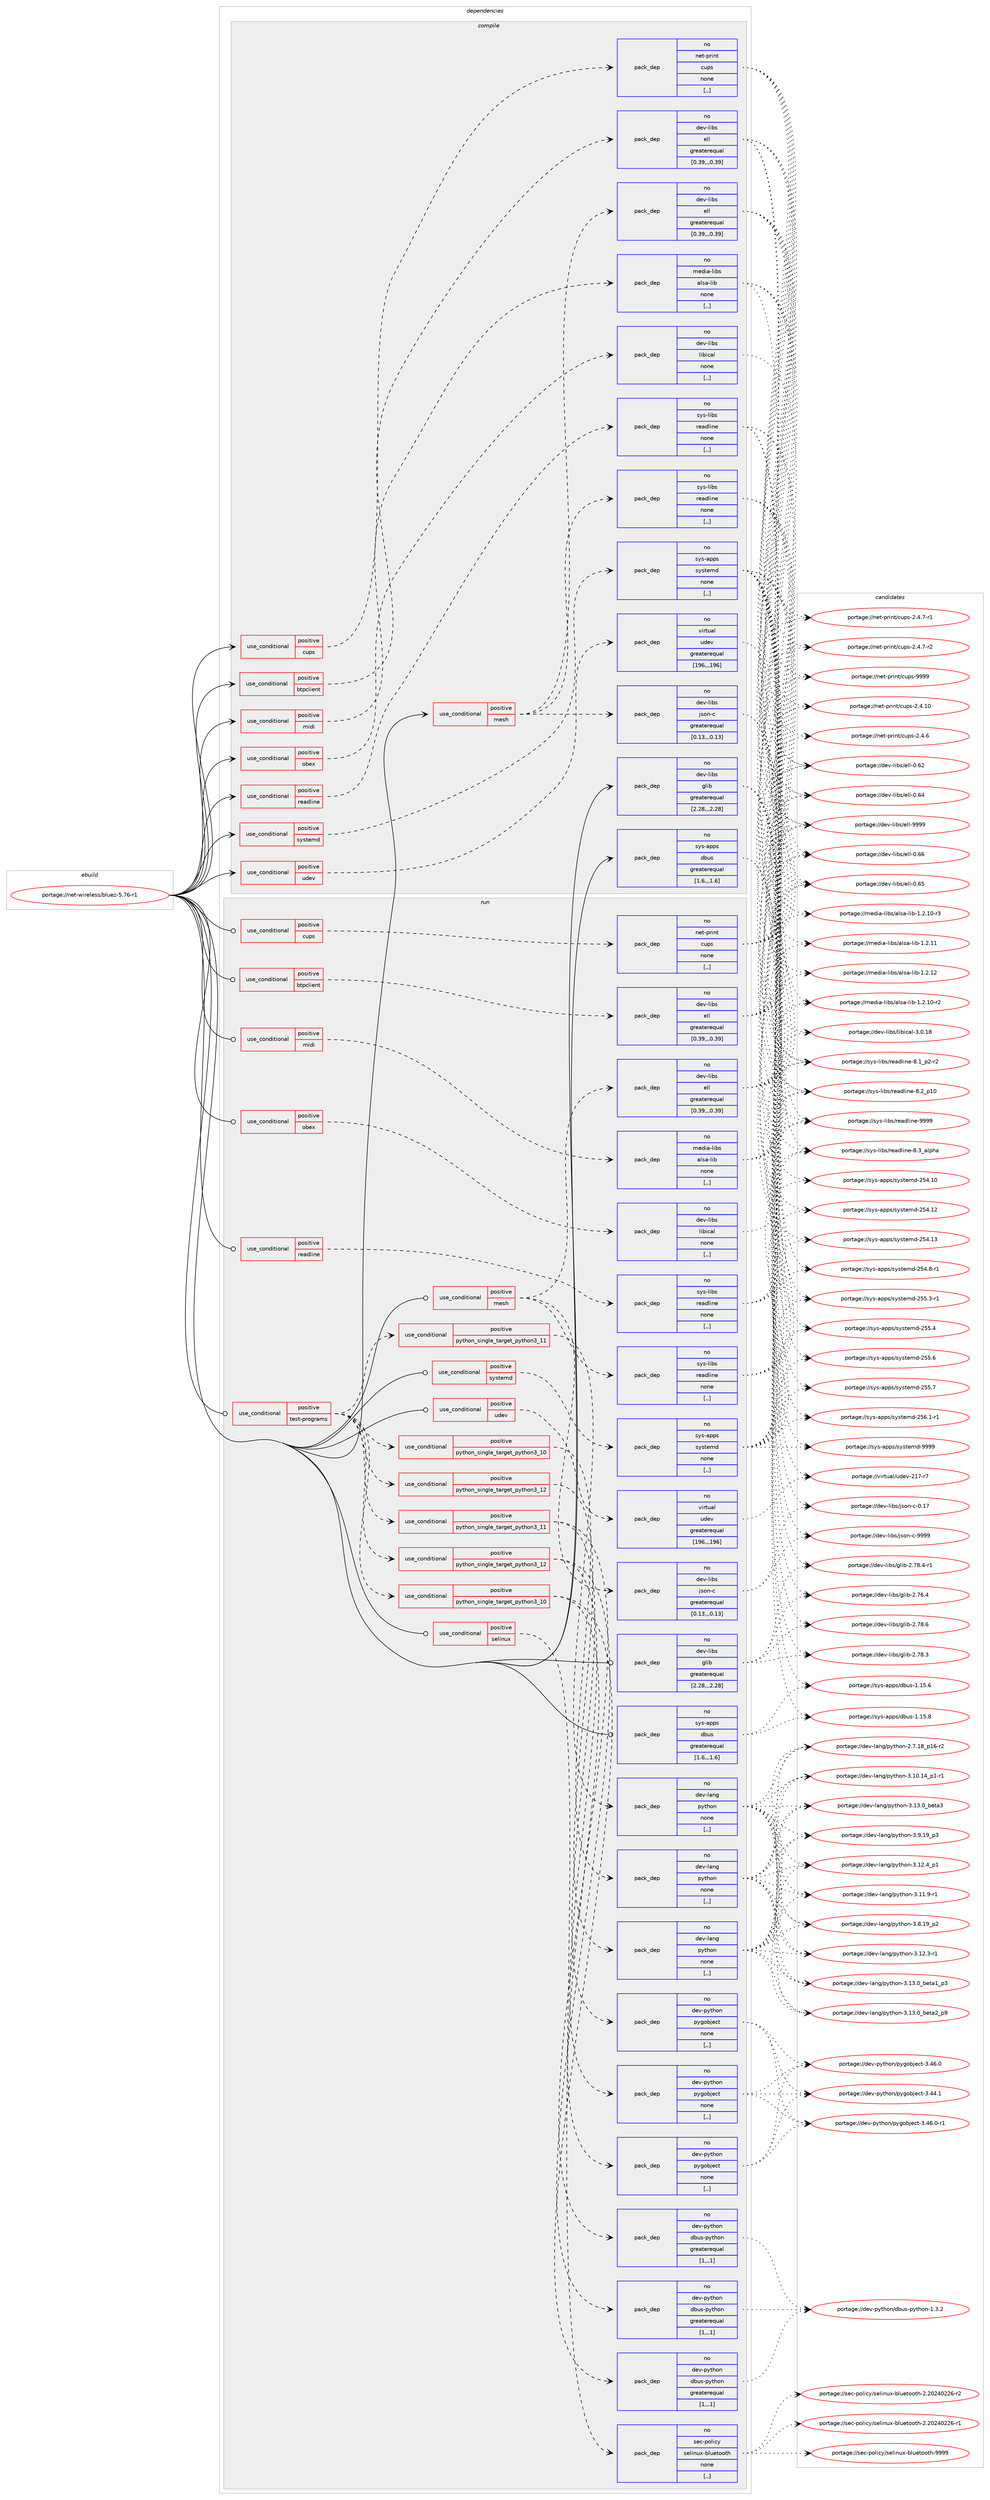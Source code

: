 digraph prolog {

# *************
# Graph options
# *************

newrank=true;
concentrate=true;
compound=true;
graph [rankdir=LR,fontname=Helvetica,fontsize=10,ranksep=1.5];#, ranksep=2.5, nodesep=0.2];
edge  [arrowhead=vee];
node  [fontname=Helvetica,fontsize=10];

# **********
# The ebuild
# **********

subgraph cluster_leftcol {
color=gray;
rank=same;
label=<<i>ebuild</i>>;
id [label="portage://net-wireless/bluez-5.76-r1", color=red, width=4, href="../net-wireless/bluez-5.76-r1.svg"];
}

# ****************
# The dependencies
# ****************

subgraph cluster_midcol {
color=gray;
label=<<i>dependencies</i>>;
subgraph cluster_compile {
fillcolor="#eeeeee";
style=filled;
label=<<i>compile</i>>;
subgraph cond100240 {
dependency379053 [label=<<TABLE BORDER="0" CELLBORDER="1" CELLSPACING="0" CELLPADDING="4"><TR><TD ROWSPAN="3" CELLPADDING="10">use_conditional</TD></TR><TR><TD>positive</TD></TR><TR><TD>btpclient</TD></TR></TABLE>>, shape=none, color=red];
subgraph pack276071 {
dependency379054 [label=<<TABLE BORDER="0" CELLBORDER="1" CELLSPACING="0" CELLPADDING="4" WIDTH="220"><TR><TD ROWSPAN="6" CELLPADDING="30">pack_dep</TD></TR><TR><TD WIDTH="110">no</TD></TR><TR><TD>dev-libs</TD></TR><TR><TD>ell</TD></TR><TR><TD>greaterequal</TD></TR><TR><TD>[0.39,,,0.39]</TD></TR></TABLE>>, shape=none, color=blue];
}
dependency379053:e -> dependency379054:w [weight=20,style="dashed",arrowhead="vee"];
}
id:e -> dependency379053:w [weight=20,style="solid",arrowhead="vee"];
subgraph cond100241 {
dependency379055 [label=<<TABLE BORDER="0" CELLBORDER="1" CELLSPACING="0" CELLPADDING="4"><TR><TD ROWSPAN="3" CELLPADDING="10">use_conditional</TD></TR><TR><TD>positive</TD></TR><TR><TD>cups</TD></TR></TABLE>>, shape=none, color=red];
subgraph pack276072 {
dependency379056 [label=<<TABLE BORDER="0" CELLBORDER="1" CELLSPACING="0" CELLPADDING="4" WIDTH="220"><TR><TD ROWSPAN="6" CELLPADDING="30">pack_dep</TD></TR><TR><TD WIDTH="110">no</TD></TR><TR><TD>net-print</TD></TR><TR><TD>cups</TD></TR><TR><TD>none</TD></TR><TR><TD>[,,]</TD></TR></TABLE>>, shape=none, color=blue];
}
dependency379055:e -> dependency379056:w [weight=20,style="dashed",arrowhead="vee"];
}
id:e -> dependency379055:w [weight=20,style="solid",arrowhead="vee"];
subgraph cond100242 {
dependency379057 [label=<<TABLE BORDER="0" CELLBORDER="1" CELLSPACING="0" CELLPADDING="4"><TR><TD ROWSPAN="3" CELLPADDING="10">use_conditional</TD></TR><TR><TD>positive</TD></TR><TR><TD>mesh</TD></TR></TABLE>>, shape=none, color=red];
subgraph pack276073 {
dependency379058 [label=<<TABLE BORDER="0" CELLBORDER="1" CELLSPACING="0" CELLPADDING="4" WIDTH="220"><TR><TD ROWSPAN="6" CELLPADDING="30">pack_dep</TD></TR><TR><TD WIDTH="110">no</TD></TR><TR><TD>dev-libs</TD></TR><TR><TD>ell</TD></TR><TR><TD>greaterequal</TD></TR><TR><TD>[0.39,,,0.39]</TD></TR></TABLE>>, shape=none, color=blue];
}
dependency379057:e -> dependency379058:w [weight=20,style="dashed",arrowhead="vee"];
subgraph pack276074 {
dependency379059 [label=<<TABLE BORDER="0" CELLBORDER="1" CELLSPACING="0" CELLPADDING="4" WIDTH="220"><TR><TD ROWSPAN="6" CELLPADDING="30">pack_dep</TD></TR><TR><TD WIDTH="110">no</TD></TR><TR><TD>dev-libs</TD></TR><TR><TD>json-c</TD></TR><TR><TD>greaterequal</TD></TR><TR><TD>[0.13,,,0.13]</TD></TR></TABLE>>, shape=none, color=blue];
}
dependency379057:e -> dependency379059:w [weight=20,style="dashed",arrowhead="vee"];
subgraph pack276075 {
dependency379060 [label=<<TABLE BORDER="0" CELLBORDER="1" CELLSPACING="0" CELLPADDING="4" WIDTH="220"><TR><TD ROWSPAN="6" CELLPADDING="30">pack_dep</TD></TR><TR><TD WIDTH="110">no</TD></TR><TR><TD>sys-libs</TD></TR><TR><TD>readline</TD></TR><TR><TD>none</TD></TR><TR><TD>[,,]</TD></TR></TABLE>>, shape=none, color=blue];
}
dependency379057:e -> dependency379060:w [weight=20,style="dashed",arrowhead="vee"];
}
id:e -> dependency379057:w [weight=20,style="solid",arrowhead="vee"];
subgraph cond100243 {
dependency379061 [label=<<TABLE BORDER="0" CELLBORDER="1" CELLSPACING="0" CELLPADDING="4"><TR><TD ROWSPAN="3" CELLPADDING="10">use_conditional</TD></TR><TR><TD>positive</TD></TR><TR><TD>midi</TD></TR></TABLE>>, shape=none, color=red];
subgraph pack276076 {
dependency379062 [label=<<TABLE BORDER="0" CELLBORDER="1" CELLSPACING="0" CELLPADDING="4" WIDTH="220"><TR><TD ROWSPAN="6" CELLPADDING="30">pack_dep</TD></TR><TR><TD WIDTH="110">no</TD></TR><TR><TD>media-libs</TD></TR><TR><TD>alsa-lib</TD></TR><TR><TD>none</TD></TR><TR><TD>[,,]</TD></TR></TABLE>>, shape=none, color=blue];
}
dependency379061:e -> dependency379062:w [weight=20,style="dashed",arrowhead="vee"];
}
id:e -> dependency379061:w [weight=20,style="solid",arrowhead="vee"];
subgraph cond100244 {
dependency379063 [label=<<TABLE BORDER="0" CELLBORDER="1" CELLSPACING="0" CELLPADDING="4"><TR><TD ROWSPAN="3" CELLPADDING="10">use_conditional</TD></TR><TR><TD>positive</TD></TR><TR><TD>obex</TD></TR></TABLE>>, shape=none, color=red];
subgraph pack276077 {
dependency379064 [label=<<TABLE BORDER="0" CELLBORDER="1" CELLSPACING="0" CELLPADDING="4" WIDTH="220"><TR><TD ROWSPAN="6" CELLPADDING="30">pack_dep</TD></TR><TR><TD WIDTH="110">no</TD></TR><TR><TD>dev-libs</TD></TR><TR><TD>libical</TD></TR><TR><TD>none</TD></TR><TR><TD>[,,]</TD></TR></TABLE>>, shape=none, color=blue];
}
dependency379063:e -> dependency379064:w [weight=20,style="dashed",arrowhead="vee"];
}
id:e -> dependency379063:w [weight=20,style="solid",arrowhead="vee"];
subgraph cond100245 {
dependency379065 [label=<<TABLE BORDER="0" CELLBORDER="1" CELLSPACING="0" CELLPADDING="4"><TR><TD ROWSPAN="3" CELLPADDING="10">use_conditional</TD></TR><TR><TD>positive</TD></TR><TR><TD>readline</TD></TR></TABLE>>, shape=none, color=red];
subgraph pack276078 {
dependency379066 [label=<<TABLE BORDER="0" CELLBORDER="1" CELLSPACING="0" CELLPADDING="4" WIDTH="220"><TR><TD ROWSPAN="6" CELLPADDING="30">pack_dep</TD></TR><TR><TD WIDTH="110">no</TD></TR><TR><TD>sys-libs</TD></TR><TR><TD>readline</TD></TR><TR><TD>none</TD></TR><TR><TD>[,,]</TD></TR></TABLE>>, shape=none, color=blue];
}
dependency379065:e -> dependency379066:w [weight=20,style="dashed",arrowhead="vee"];
}
id:e -> dependency379065:w [weight=20,style="solid",arrowhead="vee"];
subgraph cond100246 {
dependency379067 [label=<<TABLE BORDER="0" CELLBORDER="1" CELLSPACING="0" CELLPADDING="4"><TR><TD ROWSPAN="3" CELLPADDING="10">use_conditional</TD></TR><TR><TD>positive</TD></TR><TR><TD>systemd</TD></TR></TABLE>>, shape=none, color=red];
subgraph pack276079 {
dependency379068 [label=<<TABLE BORDER="0" CELLBORDER="1" CELLSPACING="0" CELLPADDING="4" WIDTH="220"><TR><TD ROWSPAN="6" CELLPADDING="30">pack_dep</TD></TR><TR><TD WIDTH="110">no</TD></TR><TR><TD>sys-apps</TD></TR><TR><TD>systemd</TD></TR><TR><TD>none</TD></TR><TR><TD>[,,]</TD></TR></TABLE>>, shape=none, color=blue];
}
dependency379067:e -> dependency379068:w [weight=20,style="dashed",arrowhead="vee"];
}
id:e -> dependency379067:w [weight=20,style="solid",arrowhead="vee"];
subgraph cond100247 {
dependency379069 [label=<<TABLE BORDER="0" CELLBORDER="1" CELLSPACING="0" CELLPADDING="4"><TR><TD ROWSPAN="3" CELLPADDING="10">use_conditional</TD></TR><TR><TD>positive</TD></TR><TR><TD>udev</TD></TR></TABLE>>, shape=none, color=red];
subgraph pack276080 {
dependency379070 [label=<<TABLE BORDER="0" CELLBORDER="1" CELLSPACING="0" CELLPADDING="4" WIDTH="220"><TR><TD ROWSPAN="6" CELLPADDING="30">pack_dep</TD></TR><TR><TD WIDTH="110">no</TD></TR><TR><TD>virtual</TD></TR><TR><TD>udev</TD></TR><TR><TD>greaterequal</TD></TR><TR><TD>[196,,,196]</TD></TR></TABLE>>, shape=none, color=blue];
}
dependency379069:e -> dependency379070:w [weight=20,style="dashed",arrowhead="vee"];
}
id:e -> dependency379069:w [weight=20,style="solid",arrowhead="vee"];
subgraph pack276081 {
dependency379071 [label=<<TABLE BORDER="0" CELLBORDER="1" CELLSPACING="0" CELLPADDING="4" WIDTH="220"><TR><TD ROWSPAN="6" CELLPADDING="30">pack_dep</TD></TR><TR><TD WIDTH="110">no</TD></TR><TR><TD>dev-libs</TD></TR><TR><TD>glib</TD></TR><TR><TD>greaterequal</TD></TR><TR><TD>[2.28,,,2.28]</TD></TR></TABLE>>, shape=none, color=blue];
}
id:e -> dependency379071:w [weight=20,style="solid",arrowhead="vee"];
subgraph pack276082 {
dependency379072 [label=<<TABLE BORDER="0" CELLBORDER="1" CELLSPACING="0" CELLPADDING="4" WIDTH="220"><TR><TD ROWSPAN="6" CELLPADDING="30">pack_dep</TD></TR><TR><TD WIDTH="110">no</TD></TR><TR><TD>sys-apps</TD></TR><TR><TD>dbus</TD></TR><TR><TD>greaterequal</TD></TR><TR><TD>[1.6,,,1.6]</TD></TR></TABLE>>, shape=none, color=blue];
}
id:e -> dependency379072:w [weight=20,style="solid",arrowhead="vee"];
}
subgraph cluster_compileandrun {
fillcolor="#eeeeee";
style=filled;
label=<<i>compile and run</i>>;
}
subgraph cluster_run {
fillcolor="#eeeeee";
style=filled;
label=<<i>run</i>>;
subgraph cond100248 {
dependency379073 [label=<<TABLE BORDER="0" CELLBORDER="1" CELLSPACING="0" CELLPADDING="4"><TR><TD ROWSPAN="3" CELLPADDING="10">use_conditional</TD></TR><TR><TD>positive</TD></TR><TR><TD>btpclient</TD></TR></TABLE>>, shape=none, color=red];
subgraph pack276083 {
dependency379074 [label=<<TABLE BORDER="0" CELLBORDER="1" CELLSPACING="0" CELLPADDING="4" WIDTH="220"><TR><TD ROWSPAN="6" CELLPADDING="30">pack_dep</TD></TR><TR><TD WIDTH="110">no</TD></TR><TR><TD>dev-libs</TD></TR><TR><TD>ell</TD></TR><TR><TD>greaterequal</TD></TR><TR><TD>[0.39,,,0.39]</TD></TR></TABLE>>, shape=none, color=blue];
}
dependency379073:e -> dependency379074:w [weight=20,style="dashed",arrowhead="vee"];
}
id:e -> dependency379073:w [weight=20,style="solid",arrowhead="odot"];
subgraph cond100249 {
dependency379075 [label=<<TABLE BORDER="0" CELLBORDER="1" CELLSPACING="0" CELLPADDING="4"><TR><TD ROWSPAN="3" CELLPADDING="10">use_conditional</TD></TR><TR><TD>positive</TD></TR><TR><TD>cups</TD></TR></TABLE>>, shape=none, color=red];
subgraph pack276084 {
dependency379076 [label=<<TABLE BORDER="0" CELLBORDER="1" CELLSPACING="0" CELLPADDING="4" WIDTH="220"><TR><TD ROWSPAN="6" CELLPADDING="30">pack_dep</TD></TR><TR><TD WIDTH="110">no</TD></TR><TR><TD>net-print</TD></TR><TR><TD>cups</TD></TR><TR><TD>none</TD></TR><TR><TD>[,,]</TD></TR></TABLE>>, shape=none, color=blue];
}
dependency379075:e -> dependency379076:w [weight=20,style="dashed",arrowhead="vee"];
}
id:e -> dependency379075:w [weight=20,style="solid",arrowhead="odot"];
subgraph cond100250 {
dependency379077 [label=<<TABLE BORDER="0" CELLBORDER="1" CELLSPACING="0" CELLPADDING="4"><TR><TD ROWSPAN="3" CELLPADDING="10">use_conditional</TD></TR><TR><TD>positive</TD></TR><TR><TD>mesh</TD></TR></TABLE>>, shape=none, color=red];
subgraph pack276085 {
dependency379078 [label=<<TABLE BORDER="0" CELLBORDER="1" CELLSPACING="0" CELLPADDING="4" WIDTH="220"><TR><TD ROWSPAN="6" CELLPADDING="30">pack_dep</TD></TR><TR><TD WIDTH="110">no</TD></TR><TR><TD>dev-libs</TD></TR><TR><TD>ell</TD></TR><TR><TD>greaterequal</TD></TR><TR><TD>[0.39,,,0.39]</TD></TR></TABLE>>, shape=none, color=blue];
}
dependency379077:e -> dependency379078:w [weight=20,style="dashed",arrowhead="vee"];
subgraph pack276086 {
dependency379079 [label=<<TABLE BORDER="0" CELLBORDER="1" CELLSPACING="0" CELLPADDING="4" WIDTH="220"><TR><TD ROWSPAN="6" CELLPADDING="30">pack_dep</TD></TR><TR><TD WIDTH="110">no</TD></TR><TR><TD>dev-libs</TD></TR><TR><TD>json-c</TD></TR><TR><TD>greaterequal</TD></TR><TR><TD>[0.13,,,0.13]</TD></TR></TABLE>>, shape=none, color=blue];
}
dependency379077:e -> dependency379079:w [weight=20,style="dashed",arrowhead="vee"];
subgraph pack276087 {
dependency379080 [label=<<TABLE BORDER="0" CELLBORDER="1" CELLSPACING="0" CELLPADDING="4" WIDTH="220"><TR><TD ROWSPAN="6" CELLPADDING="30">pack_dep</TD></TR><TR><TD WIDTH="110">no</TD></TR><TR><TD>sys-libs</TD></TR><TR><TD>readline</TD></TR><TR><TD>none</TD></TR><TR><TD>[,,]</TD></TR></TABLE>>, shape=none, color=blue];
}
dependency379077:e -> dependency379080:w [weight=20,style="dashed",arrowhead="vee"];
}
id:e -> dependency379077:w [weight=20,style="solid",arrowhead="odot"];
subgraph cond100251 {
dependency379081 [label=<<TABLE BORDER="0" CELLBORDER="1" CELLSPACING="0" CELLPADDING="4"><TR><TD ROWSPAN="3" CELLPADDING="10">use_conditional</TD></TR><TR><TD>positive</TD></TR><TR><TD>midi</TD></TR></TABLE>>, shape=none, color=red];
subgraph pack276088 {
dependency379082 [label=<<TABLE BORDER="0" CELLBORDER="1" CELLSPACING="0" CELLPADDING="4" WIDTH="220"><TR><TD ROWSPAN="6" CELLPADDING="30">pack_dep</TD></TR><TR><TD WIDTH="110">no</TD></TR><TR><TD>media-libs</TD></TR><TR><TD>alsa-lib</TD></TR><TR><TD>none</TD></TR><TR><TD>[,,]</TD></TR></TABLE>>, shape=none, color=blue];
}
dependency379081:e -> dependency379082:w [weight=20,style="dashed",arrowhead="vee"];
}
id:e -> dependency379081:w [weight=20,style="solid",arrowhead="odot"];
subgraph cond100252 {
dependency379083 [label=<<TABLE BORDER="0" CELLBORDER="1" CELLSPACING="0" CELLPADDING="4"><TR><TD ROWSPAN="3" CELLPADDING="10">use_conditional</TD></TR><TR><TD>positive</TD></TR><TR><TD>obex</TD></TR></TABLE>>, shape=none, color=red];
subgraph pack276089 {
dependency379084 [label=<<TABLE BORDER="0" CELLBORDER="1" CELLSPACING="0" CELLPADDING="4" WIDTH="220"><TR><TD ROWSPAN="6" CELLPADDING="30">pack_dep</TD></TR><TR><TD WIDTH="110">no</TD></TR><TR><TD>dev-libs</TD></TR><TR><TD>libical</TD></TR><TR><TD>none</TD></TR><TR><TD>[,,]</TD></TR></TABLE>>, shape=none, color=blue];
}
dependency379083:e -> dependency379084:w [weight=20,style="dashed",arrowhead="vee"];
}
id:e -> dependency379083:w [weight=20,style="solid",arrowhead="odot"];
subgraph cond100253 {
dependency379085 [label=<<TABLE BORDER="0" CELLBORDER="1" CELLSPACING="0" CELLPADDING="4"><TR><TD ROWSPAN="3" CELLPADDING="10">use_conditional</TD></TR><TR><TD>positive</TD></TR><TR><TD>readline</TD></TR></TABLE>>, shape=none, color=red];
subgraph pack276090 {
dependency379086 [label=<<TABLE BORDER="0" CELLBORDER="1" CELLSPACING="0" CELLPADDING="4" WIDTH="220"><TR><TD ROWSPAN="6" CELLPADDING="30">pack_dep</TD></TR><TR><TD WIDTH="110">no</TD></TR><TR><TD>sys-libs</TD></TR><TR><TD>readline</TD></TR><TR><TD>none</TD></TR><TR><TD>[,,]</TD></TR></TABLE>>, shape=none, color=blue];
}
dependency379085:e -> dependency379086:w [weight=20,style="dashed",arrowhead="vee"];
}
id:e -> dependency379085:w [weight=20,style="solid",arrowhead="odot"];
subgraph cond100254 {
dependency379087 [label=<<TABLE BORDER="0" CELLBORDER="1" CELLSPACING="0" CELLPADDING="4"><TR><TD ROWSPAN="3" CELLPADDING="10">use_conditional</TD></TR><TR><TD>positive</TD></TR><TR><TD>selinux</TD></TR></TABLE>>, shape=none, color=red];
subgraph pack276091 {
dependency379088 [label=<<TABLE BORDER="0" CELLBORDER="1" CELLSPACING="0" CELLPADDING="4" WIDTH="220"><TR><TD ROWSPAN="6" CELLPADDING="30">pack_dep</TD></TR><TR><TD WIDTH="110">no</TD></TR><TR><TD>sec-policy</TD></TR><TR><TD>selinux-bluetooth</TD></TR><TR><TD>none</TD></TR><TR><TD>[,,]</TD></TR></TABLE>>, shape=none, color=blue];
}
dependency379087:e -> dependency379088:w [weight=20,style="dashed",arrowhead="vee"];
}
id:e -> dependency379087:w [weight=20,style="solid",arrowhead="odot"];
subgraph cond100255 {
dependency379089 [label=<<TABLE BORDER="0" CELLBORDER="1" CELLSPACING="0" CELLPADDING="4"><TR><TD ROWSPAN="3" CELLPADDING="10">use_conditional</TD></TR><TR><TD>positive</TD></TR><TR><TD>systemd</TD></TR></TABLE>>, shape=none, color=red];
subgraph pack276092 {
dependency379090 [label=<<TABLE BORDER="0" CELLBORDER="1" CELLSPACING="0" CELLPADDING="4" WIDTH="220"><TR><TD ROWSPAN="6" CELLPADDING="30">pack_dep</TD></TR><TR><TD WIDTH="110">no</TD></TR><TR><TD>sys-apps</TD></TR><TR><TD>systemd</TD></TR><TR><TD>none</TD></TR><TR><TD>[,,]</TD></TR></TABLE>>, shape=none, color=blue];
}
dependency379089:e -> dependency379090:w [weight=20,style="dashed",arrowhead="vee"];
}
id:e -> dependency379089:w [weight=20,style="solid",arrowhead="odot"];
subgraph cond100256 {
dependency379091 [label=<<TABLE BORDER="0" CELLBORDER="1" CELLSPACING="0" CELLPADDING="4"><TR><TD ROWSPAN="3" CELLPADDING="10">use_conditional</TD></TR><TR><TD>positive</TD></TR><TR><TD>test-programs</TD></TR></TABLE>>, shape=none, color=red];
subgraph cond100257 {
dependency379092 [label=<<TABLE BORDER="0" CELLBORDER="1" CELLSPACING="0" CELLPADDING="4"><TR><TD ROWSPAN="3" CELLPADDING="10">use_conditional</TD></TR><TR><TD>positive</TD></TR><TR><TD>python_single_target_python3_10</TD></TR></TABLE>>, shape=none, color=red];
subgraph pack276093 {
dependency379093 [label=<<TABLE BORDER="0" CELLBORDER="1" CELLSPACING="0" CELLPADDING="4" WIDTH="220"><TR><TD ROWSPAN="6" CELLPADDING="30">pack_dep</TD></TR><TR><TD WIDTH="110">no</TD></TR><TR><TD>dev-lang</TD></TR><TR><TD>python</TD></TR><TR><TD>none</TD></TR><TR><TD>[,,]</TD></TR></TABLE>>, shape=none, color=blue];
}
dependency379092:e -> dependency379093:w [weight=20,style="dashed",arrowhead="vee"];
}
dependency379091:e -> dependency379092:w [weight=20,style="dashed",arrowhead="vee"];
subgraph cond100258 {
dependency379094 [label=<<TABLE BORDER="0" CELLBORDER="1" CELLSPACING="0" CELLPADDING="4"><TR><TD ROWSPAN="3" CELLPADDING="10">use_conditional</TD></TR><TR><TD>positive</TD></TR><TR><TD>python_single_target_python3_11</TD></TR></TABLE>>, shape=none, color=red];
subgraph pack276094 {
dependency379095 [label=<<TABLE BORDER="0" CELLBORDER="1" CELLSPACING="0" CELLPADDING="4" WIDTH="220"><TR><TD ROWSPAN="6" CELLPADDING="30">pack_dep</TD></TR><TR><TD WIDTH="110">no</TD></TR><TR><TD>dev-lang</TD></TR><TR><TD>python</TD></TR><TR><TD>none</TD></TR><TR><TD>[,,]</TD></TR></TABLE>>, shape=none, color=blue];
}
dependency379094:e -> dependency379095:w [weight=20,style="dashed",arrowhead="vee"];
}
dependency379091:e -> dependency379094:w [weight=20,style="dashed",arrowhead="vee"];
subgraph cond100259 {
dependency379096 [label=<<TABLE BORDER="0" CELLBORDER="1" CELLSPACING="0" CELLPADDING="4"><TR><TD ROWSPAN="3" CELLPADDING="10">use_conditional</TD></TR><TR><TD>positive</TD></TR><TR><TD>python_single_target_python3_12</TD></TR></TABLE>>, shape=none, color=red];
subgraph pack276095 {
dependency379097 [label=<<TABLE BORDER="0" CELLBORDER="1" CELLSPACING="0" CELLPADDING="4" WIDTH="220"><TR><TD ROWSPAN="6" CELLPADDING="30">pack_dep</TD></TR><TR><TD WIDTH="110">no</TD></TR><TR><TD>dev-lang</TD></TR><TR><TD>python</TD></TR><TR><TD>none</TD></TR><TR><TD>[,,]</TD></TR></TABLE>>, shape=none, color=blue];
}
dependency379096:e -> dependency379097:w [weight=20,style="dashed",arrowhead="vee"];
}
dependency379091:e -> dependency379096:w [weight=20,style="dashed",arrowhead="vee"];
subgraph cond100260 {
dependency379098 [label=<<TABLE BORDER="0" CELLBORDER="1" CELLSPACING="0" CELLPADDING="4"><TR><TD ROWSPAN="3" CELLPADDING="10">use_conditional</TD></TR><TR><TD>positive</TD></TR><TR><TD>python_single_target_python3_10</TD></TR></TABLE>>, shape=none, color=red];
subgraph pack276096 {
dependency379099 [label=<<TABLE BORDER="0" CELLBORDER="1" CELLSPACING="0" CELLPADDING="4" WIDTH="220"><TR><TD ROWSPAN="6" CELLPADDING="30">pack_dep</TD></TR><TR><TD WIDTH="110">no</TD></TR><TR><TD>dev-python</TD></TR><TR><TD>dbus-python</TD></TR><TR><TD>greaterequal</TD></TR><TR><TD>[1,,,1]</TD></TR></TABLE>>, shape=none, color=blue];
}
dependency379098:e -> dependency379099:w [weight=20,style="dashed",arrowhead="vee"];
subgraph pack276097 {
dependency379100 [label=<<TABLE BORDER="0" CELLBORDER="1" CELLSPACING="0" CELLPADDING="4" WIDTH="220"><TR><TD ROWSPAN="6" CELLPADDING="30">pack_dep</TD></TR><TR><TD WIDTH="110">no</TD></TR><TR><TD>dev-python</TD></TR><TR><TD>pygobject</TD></TR><TR><TD>none</TD></TR><TR><TD>[,,]</TD></TR></TABLE>>, shape=none, color=blue];
}
dependency379098:e -> dependency379100:w [weight=20,style="dashed",arrowhead="vee"];
}
dependency379091:e -> dependency379098:w [weight=20,style="dashed",arrowhead="vee"];
subgraph cond100261 {
dependency379101 [label=<<TABLE BORDER="0" CELLBORDER="1" CELLSPACING="0" CELLPADDING="4"><TR><TD ROWSPAN="3" CELLPADDING="10">use_conditional</TD></TR><TR><TD>positive</TD></TR><TR><TD>python_single_target_python3_11</TD></TR></TABLE>>, shape=none, color=red];
subgraph pack276098 {
dependency379102 [label=<<TABLE BORDER="0" CELLBORDER="1" CELLSPACING="0" CELLPADDING="4" WIDTH="220"><TR><TD ROWSPAN="6" CELLPADDING="30">pack_dep</TD></TR><TR><TD WIDTH="110">no</TD></TR><TR><TD>dev-python</TD></TR><TR><TD>dbus-python</TD></TR><TR><TD>greaterequal</TD></TR><TR><TD>[1,,,1]</TD></TR></TABLE>>, shape=none, color=blue];
}
dependency379101:e -> dependency379102:w [weight=20,style="dashed",arrowhead="vee"];
subgraph pack276099 {
dependency379103 [label=<<TABLE BORDER="0" CELLBORDER="1" CELLSPACING="0" CELLPADDING="4" WIDTH="220"><TR><TD ROWSPAN="6" CELLPADDING="30">pack_dep</TD></TR><TR><TD WIDTH="110">no</TD></TR><TR><TD>dev-python</TD></TR><TR><TD>pygobject</TD></TR><TR><TD>none</TD></TR><TR><TD>[,,]</TD></TR></TABLE>>, shape=none, color=blue];
}
dependency379101:e -> dependency379103:w [weight=20,style="dashed",arrowhead="vee"];
}
dependency379091:e -> dependency379101:w [weight=20,style="dashed",arrowhead="vee"];
subgraph cond100262 {
dependency379104 [label=<<TABLE BORDER="0" CELLBORDER="1" CELLSPACING="0" CELLPADDING="4"><TR><TD ROWSPAN="3" CELLPADDING="10">use_conditional</TD></TR><TR><TD>positive</TD></TR><TR><TD>python_single_target_python3_12</TD></TR></TABLE>>, shape=none, color=red];
subgraph pack276100 {
dependency379105 [label=<<TABLE BORDER="0" CELLBORDER="1" CELLSPACING="0" CELLPADDING="4" WIDTH="220"><TR><TD ROWSPAN="6" CELLPADDING="30">pack_dep</TD></TR><TR><TD WIDTH="110">no</TD></TR><TR><TD>dev-python</TD></TR><TR><TD>dbus-python</TD></TR><TR><TD>greaterequal</TD></TR><TR><TD>[1,,,1]</TD></TR></TABLE>>, shape=none, color=blue];
}
dependency379104:e -> dependency379105:w [weight=20,style="dashed",arrowhead="vee"];
subgraph pack276101 {
dependency379106 [label=<<TABLE BORDER="0" CELLBORDER="1" CELLSPACING="0" CELLPADDING="4" WIDTH="220"><TR><TD ROWSPAN="6" CELLPADDING="30">pack_dep</TD></TR><TR><TD WIDTH="110">no</TD></TR><TR><TD>dev-python</TD></TR><TR><TD>pygobject</TD></TR><TR><TD>none</TD></TR><TR><TD>[,,]</TD></TR></TABLE>>, shape=none, color=blue];
}
dependency379104:e -> dependency379106:w [weight=20,style="dashed",arrowhead="vee"];
}
dependency379091:e -> dependency379104:w [weight=20,style="dashed",arrowhead="vee"];
}
id:e -> dependency379091:w [weight=20,style="solid",arrowhead="odot"];
subgraph cond100263 {
dependency379107 [label=<<TABLE BORDER="0" CELLBORDER="1" CELLSPACING="0" CELLPADDING="4"><TR><TD ROWSPAN="3" CELLPADDING="10">use_conditional</TD></TR><TR><TD>positive</TD></TR><TR><TD>udev</TD></TR></TABLE>>, shape=none, color=red];
subgraph pack276102 {
dependency379108 [label=<<TABLE BORDER="0" CELLBORDER="1" CELLSPACING="0" CELLPADDING="4" WIDTH="220"><TR><TD ROWSPAN="6" CELLPADDING="30">pack_dep</TD></TR><TR><TD WIDTH="110">no</TD></TR><TR><TD>virtual</TD></TR><TR><TD>udev</TD></TR><TR><TD>greaterequal</TD></TR><TR><TD>[196,,,196]</TD></TR></TABLE>>, shape=none, color=blue];
}
dependency379107:e -> dependency379108:w [weight=20,style="dashed",arrowhead="vee"];
}
id:e -> dependency379107:w [weight=20,style="solid",arrowhead="odot"];
subgraph pack276103 {
dependency379109 [label=<<TABLE BORDER="0" CELLBORDER="1" CELLSPACING="0" CELLPADDING="4" WIDTH="220"><TR><TD ROWSPAN="6" CELLPADDING="30">pack_dep</TD></TR><TR><TD WIDTH="110">no</TD></TR><TR><TD>dev-libs</TD></TR><TR><TD>glib</TD></TR><TR><TD>greaterequal</TD></TR><TR><TD>[2.28,,,2.28]</TD></TR></TABLE>>, shape=none, color=blue];
}
id:e -> dependency379109:w [weight=20,style="solid",arrowhead="odot"];
subgraph pack276104 {
dependency379110 [label=<<TABLE BORDER="0" CELLBORDER="1" CELLSPACING="0" CELLPADDING="4" WIDTH="220"><TR><TD ROWSPAN="6" CELLPADDING="30">pack_dep</TD></TR><TR><TD WIDTH="110">no</TD></TR><TR><TD>sys-apps</TD></TR><TR><TD>dbus</TD></TR><TR><TD>greaterequal</TD></TR><TR><TD>[1.6,,,1.6]</TD></TR></TABLE>>, shape=none, color=blue];
}
id:e -> dependency379110:w [weight=20,style="solid",arrowhead="odot"];
}
}

# **************
# The candidates
# **************

subgraph cluster_choices {
rank=same;
color=gray;
label=<<i>candidates</i>>;

subgraph choice276071 {
color=black;
nodesep=1;
choice1001011184510810598115471011081084548465450 [label="portage://dev-libs/ell-0.62", color=red, width=4,href="../dev-libs/ell-0.62.svg"];
choice1001011184510810598115471011081084548465452 [label="portage://dev-libs/ell-0.64", color=red, width=4,href="../dev-libs/ell-0.64.svg"];
choice1001011184510810598115471011081084548465453 [label="portage://dev-libs/ell-0.65", color=red, width=4,href="../dev-libs/ell-0.65.svg"];
choice1001011184510810598115471011081084548465454 [label="portage://dev-libs/ell-0.66", color=red, width=4,href="../dev-libs/ell-0.66.svg"];
choice1001011184510810598115471011081084557575757 [label="portage://dev-libs/ell-9999", color=red, width=4,href="../dev-libs/ell-9999.svg"];
dependency379054:e -> choice1001011184510810598115471011081084548465450:w [style=dotted,weight="100"];
dependency379054:e -> choice1001011184510810598115471011081084548465452:w [style=dotted,weight="100"];
dependency379054:e -> choice1001011184510810598115471011081084548465453:w [style=dotted,weight="100"];
dependency379054:e -> choice1001011184510810598115471011081084548465454:w [style=dotted,weight="100"];
dependency379054:e -> choice1001011184510810598115471011081084557575757:w [style=dotted,weight="100"];
}
subgraph choice276072 {
color=black;
nodesep=1;
choice11010111645112114105110116479911711211545504652464948 [label="portage://net-print/cups-2.4.10", color=red, width=4,href="../net-print/cups-2.4.10.svg"];
choice110101116451121141051101164799117112115455046524654 [label="portage://net-print/cups-2.4.6", color=red, width=4,href="../net-print/cups-2.4.6.svg"];
choice1101011164511211410511011647991171121154550465246554511449 [label="portage://net-print/cups-2.4.7-r1", color=red, width=4,href="../net-print/cups-2.4.7-r1.svg"];
choice1101011164511211410511011647991171121154550465246554511450 [label="portage://net-print/cups-2.4.7-r2", color=red, width=4,href="../net-print/cups-2.4.7-r2.svg"];
choice1101011164511211410511011647991171121154557575757 [label="portage://net-print/cups-9999", color=red, width=4,href="../net-print/cups-9999.svg"];
dependency379056:e -> choice11010111645112114105110116479911711211545504652464948:w [style=dotted,weight="100"];
dependency379056:e -> choice110101116451121141051101164799117112115455046524654:w [style=dotted,weight="100"];
dependency379056:e -> choice1101011164511211410511011647991171121154550465246554511449:w [style=dotted,weight="100"];
dependency379056:e -> choice1101011164511211410511011647991171121154550465246554511450:w [style=dotted,weight="100"];
dependency379056:e -> choice1101011164511211410511011647991171121154557575757:w [style=dotted,weight="100"];
}
subgraph choice276073 {
color=black;
nodesep=1;
choice1001011184510810598115471011081084548465450 [label="portage://dev-libs/ell-0.62", color=red, width=4,href="../dev-libs/ell-0.62.svg"];
choice1001011184510810598115471011081084548465452 [label="portage://dev-libs/ell-0.64", color=red, width=4,href="../dev-libs/ell-0.64.svg"];
choice1001011184510810598115471011081084548465453 [label="portage://dev-libs/ell-0.65", color=red, width=4,href="../dev-libs/ell-0.65.svg"];
choice1001011184510810598115471011081084548465454 [label="portage://dev-libs/ell-0.66", color=red, width=4,href="../dev-libs/ell-0.66.svg"];
choice1001011184510810598115471011081084557575757 [label="portage://dev-libs/ell-9999", color=red, width=4,href="../dev-libs/ell-9999.svg"];
dependency379058:e -> choice1001011184510810598115471011081084548465450:w [style=dotted,weight="100"];
dependency379058:e -> choice1001011184510810598115471011081084548465452:w [style=dotted,weight="100"];
dependency379058:e -> choice1001011184510810598115471011081084548465453:w [style=dotted,weight="100"];
dependency379058:e -> choice1001011184510810598115471011081084548465454:w [style=dotted,weight="100"];
dependency379058:e -> choice1001011184510810598115471011081084557575757:w [style=dotted,weight="100"];
}
subgraph choice276074 {
color=black;
nodesep=1;
choice10010111845108105981154710611511111045994548464955 [label="portage://dev-libs/json-c-0.17", color=red, width=4,href="../dev-libs/json-c-0.17.svg"];
choice10010111845108105981154710611511111045994557575757 [label="portage://dev-libs/json-c-9999", color=red, width=4,href="../dev-libs/json-c-9999.svg"];
dependency379059:e -> choice10010111845108105981154710611511111045994548464955:w [style=dotted,weight="100"];
dependency379059:e -> choice10010111845108105981154710611511111045994557575757:w [style=dotted,weight="100"];
}
subgraph choice276075 {
color=black;
nodesep=1;
choice115121115451081059811547114101971001081051101014556464995112504511450 [label="portage://sys-libs/readline-8.1_p2-r2", color=red, width=4,href="../sys-libs/readline-8.1_p2-r2.svg"];
choice1151211154510810598115471141019710010810511010145564650951124948 [label="portage://sys-libs/readline-8.2_p10", color=red, width=4,href="../sys-libs/readline-8.2_p10.svg"];
choice1151211154510810598115471141019710010810511010145564651959710811210497 [label="portage://sys-libs/readline-8.3_alpha", color=red, width=4,href="../sys-libs/readline-8.3_alpha.svg"];
choice115121115451081059811547114101971001081051101014557575757 [label="portage://sys-libs/readline-9999", color=red, width=4,href="../sys-libs/readline-9999.svg"];
dependency379060:e -> choice115121115451081059811547114101971001081051101014556464995112504511450:w [style=dotted,weight="100"];
dependency379060:e -> choice1151211154510810598115471141019710010810511010145564650951124948:w [style=dotted,weight="100"];
dependency379060:e -> choice1151211154510810598115471141019710010810511010145564651959710811210497:w [style=dotted,weight="100"];
dependency379060:e -> choice115121115451081059811547114101971001081051101014557575757:w [style=dotted,weight="100"];
}
subgraph choice276076 {
color=black;
nodesep=1;
choice1091011001059745108105981154797108115974510810598454946504649484511450 [label="portage://media-libs/alsa-lib-1.2.10-r2", color=red, width=4,href="../media-libs/alsa-lib-1.2.10-r2.svg"];
choice1091011001059745108105981154797108115974510810598454946504649484511451 [label="portage://media-libs/alsa-lib-1.2.10-r3", color=red, width=4,href="../media-libs/alsa-lib-1.2.10-r3.svg"];
choice109101100105974510810598115479710811597451081059845494650464949 [label="portage://media-libs/alsa-lib-1.2.11", color=red, width=4,href="../media-libs/alsa-lib-1.2.11.svg"];
choice109101100105974510810598115479710811597451081059845494650464950 [label="portage://media-libs/alsa-lib-1.2.12", color=red, width=4,href="../media-libs/alsa-lib-1.2.12.svg"];
dependency379062:e -> choice1091011001059745108105981154797108115974510810598454946504649484511450:w [style=dotted,weight="100"];
dependency379062:e -> choice1091011001059745108105981154797108115974510810598454946504649484511451:w [style=dotted,weight="100"];
dependency379062:e -> choice109101100105974510810598115479710811597451081059845494650464949:w [style=dotted,weight="100"];
dependency379062:e -> choice109101100105974510810598115479710811597451081059845494650464950:w [style=dotted,weight="100"];
}
subgraph choice276077 {
color=black;
nodesep=1;
choice10010111845108105981154710810598105999710845514648464956 [label="portage://dev-libs/libical-3.0.18", color=red, width=4,href="../dev-libs/libical-3.0.18.svg"];
dependency379064:e -> choice10010111845108105981154710810598105999710845514648464956:w [style=dotted,weight="100"];
}
subgraph choice276078 {
color=black;
nodesep=1;
choice115121115451081059811547114101971001081051101014556464995112504511450 [label="portage://sys-libs/readline-8.1_p2-r2", color=red, width=4,href="../sys-libs/readline-8.1_p2-r2.svg"];
choice1151211154510810598115471141019710010810511010145564650951124948 [label="portage://sys-libs/readline-8.2_p10", color=red, width=4,href="../sys-libs/readline-8.2_p10.svg"];
choice1151211154510810598115471141019710010810511010145564651959710811210497 [label="portage://sys-libs/readline-8.3_alpha", color=red, width=4,href="../sys-libs/readline-8.3_alpha.svg"];
choice115121115451081059811547114101971001081051101014557575757 [label="portage://sys-libs/readline-9999", color=red, width=4,href="../sys-libs/readline-9999.svg"];
dependency379066:e -> choice115121115451081059811547114101971001081051101014556464995112504511450:w [style=dotted,weight="100"];
dependency379066:e -> choice1151211154510810598115471141019710010810511010145564650951124948:w [style=dotted,weight="100"];
dependency379066:e -> choice1151211154510810598115471141019710010810511010145564651959710811210497:w [style=dotted,weight="100"];
dependency379066:e -> choice115121115451081059811547114101971001081051101014557575757:w [style=dotted,weight="100"];
}
subgraph choice276079 {
color=black;
nodesep=1;
choice11512111545971121121154711512111511610110910045505352464948 [label="portage://sys-apps/systemd-254.10", color=red, width=4,href="../sys-apps/systemd-254.10.svg"];
choice11512111545971121121154711512111511610110910045505352464950 [label="portage://sys-apps/systemd-254.12", color=red, width=4,href="../sys-apps/systemd-254.12.svg"];
choice11512111545971121121154711512111511610110910045505352464951 [label="portage://sys-apps/systemd-254.13", color=red, width=4,href="../sys-apps/systemd-254.13.svg"];
choice1151211154597112112115471151211151161011091004550535246564511449 [label="portage://sys-apps/systemd-254.8-r1", color=red, width=4,href="../sys-apps/systemd-254.8-r1.svg"];
choice1151211154597112112115471151211151161011091004550535346514511449 [label="portage://sys-apps/systemd-255.3-r1", color=red, width=4,href="../sys-apps/systemd-255.3-r1.svg"];
choice115121115459711211211547115121115116101109100455053534652 [label="portage://sys-apps/systemd-255.4", color=red, width=4,href="../sys-apps/systemd-255.4.svg"];
choice115121115459711211211547115121115116101109100455053534654 [label="portage://sys-apps/systemd-255.6", color=red, width=4,href="../sys-apps/systemd-255.6.svg"];
choice115121115459711211211547115121115116101109100455053534655 [label="portage://sys-apps/systemd-255.7", color=red, width=4,href="../sys-apps/systemd-255.7.svg"];
choice1151211154597112112115471151211151161011091004550535446494511449 [label="portage://sys-apps/systemd-256.1-r1", color=red, width=4,href="../sys-apps/systemd-256.1-r1.svg"];
choice1151211154597112112115471151211151161011091004557575757 [label="portage://sys-apps/systemd-9999", color=red, width=4,href="../sys-apps/systemd-9999.svg"];
dependency379068:e -> choice11512111545971121121154711512111511610110910045505352464948:w [style=dotted,weight="100"];
dependency379068:e -> choice11512111545971121121154711512111511610110910045505352464950:w [style=dotted,weight="100"];
dependency379068:e -> choice11512111545971121121154711512111511610110910045505352464951:w [style=dotted,weight="100"];
dependency379068:e -> choice1151211154597112112115471151211151161011091004550535246564511449:w [style=dotted,weight="100"];
dependency379068:e -> choice1151211154597112112115471151211151161011091004550535346514511449:w [style=dotted,weight="100"];
dependency379068:e -> choice115121115459711211211547115121115116101109100455053534652:w [style=dotted,weight="100"];
dependency379068:e -> choice115121115459711211211547115121115116101109100455053534654:w [style=dotted,weight="100"];
dependency379068:e -> choice115121115459711211211547115121115116101109100455053534655:w [style=dotted,weight="100"];
dependency379068:e -> choice1151211154597112112115471151211151161011091004550535446494511449:w [style=dotted,weight="100"];
dependency379068:e -> choice1151211154597112112115471151211151161011091004557575757:w [style=dotted,weight="100"];
}
subgraph choice276080 {
color=black;
nodesep=1;
choice1181051141161179710847117100101118455049554511455 [label="portage://virtual/udev-217-r7", color=red, width=4,href="../virtual/udev-217-r7.svg"];
dependency379070:e -> choice1181051141161179710847117100101118455049554511455:w [style=dotted,weight="100"];
}
subgraph choice276081 {
color=black;
nodesep=1;
choice1001011184510810598115471031081059845504655544652 [label="portage://dev-libs/glib-2.76.4", color=red, width=4,href="../dev-libs/glib-2.76.4.svg"];
choice1001011184510810598115471031081059845504655564651 [label="portage://dev-libs/glib-2.78.3", color=red, width=4,href="../dev-libs/glib-2.78.3.svg"];
choice10010111845108105981154710310810598455046555646524511449 [label="portage://dev-libs/glib-2.78.4-r1", color=red, width=4,href="../dev-libs/glib-2.78.4-r1.svg"];
choice1001011184510810598115471031081059845504655564654 [label="portage://dev-libs/glib-2.78.6", color=red, width=4,href="../dev-libs/glib-2.78.6.svg"];
dependency379071:e -> choice1001011184510810598115471031081059845504655544652:w [style=dotted,weight="100"];
dependency379071:e -> choice1001011184510810598115471031081059845504655564651:w [style=dotted,weight="100"];
dependency379071:e -> choice10010111845108105981154710310810598455046555646524511449:w [style=dotted,weight="100"];
dependency379071:e -> choice1001011184510810598115471031081059845504655564654:w [style=dotted,weight="100"];
}
subgraph choice276082 {
color=black;
nodesep=1;
choice1151211154597112112115471009811711545494649534654 [label="portage://sys-apps/dbus-1.15.6", color=red, width=4,href="../sys-apps/dbus-1.15.6.svg"];
choice1151211154597112112115471009811711545494649534656 [label="portage://sys-apps/dbus-1.15.8", color=red, width=4,href="../sys-apps/dbus-1.15.8.svg"];
dependency379072:e -> choice1151211154597112112115471009811711545494649534654:w [style=dotted,weight="100"];
dependency379072:e -> choice1151211154597112112115471009811711545494649534656:w [style=dotted,weight="100"];
}
subgraph choice276083 {
color=black;
nodesep=1;
choice1001011184510810598115471011081084548465450 [label="portage://dev-libs/ell-0.62", color=red, width=4,href="../dev-libs/ell-0.62.svg"];
choice1001011184510810598115471011081084548465452 [label="portage://dev-libs/ell-0.64", color=red, width=4,href="../dev-libs/ell-0.64.svg"];
choice1001011184510810598115471011081084548465453 [label="portage://dev-libs/ell-0.65", color=red, width=4,href="../dev-libs/ell-0.65.svg"];
choice1001011184510810598115471011081084548465454 [label="portage://dev-libs/ell-0.66", color=red, width=4,href="../dev-libs/ell-0.66.svg"];
choice1001011184510810598115471011081084557575757 [label="portage://dev-libs/ell-9999", color=red, width=4,href="../dev-libs/ell-9999.svg"];
dependency379074:e -> choice1001011184510810598115471011081084548465450:w [style=dotted,weight="100"];
dependency379074:e -> choice1001011184510810598115471011081084548465452:w [style=dotted,weight="100"];
dependency379074:e -> choice1001011184510810598115471011081084548465453:w [style=dotted,weight="100"];
dependency379074:e -> choice1001011184510810598115471011081084548465454:w [style=dotted,weight="100"];
dependency379074:e -> choice1001011184510810598115471011081084557575757:w [style=dotted,weight="100"];
}
subgraph choice276084 {
color=black;
nodesep=1;
choice11010111645112114105110116479911711211545504652464948 [label="portage://net-print/cups-2.4.10", color=red, width=4,href="../net-print/cups-2.4.10.svg"];
choice110101116451121141051101164799117112115455046524654 [label="portage://net-print/cups-2.4.6", color=red, width=4,href="../net-print/cups-2.4.6.svg"];
choice1101011164511211410511011647991171121154550465246554511449 [label="portage://net-print/cups-2.4.7-r1", color=red, width=4,href="../net-print/cups-2.4.7-r1.svg"];
choice1101011164511211410511011647991171121154550465246554511450 [label="portage://net-print/cups-2.4.7-r2", color=red, width=4,href="../net-print/cups-2.4.7-r2.svg"];
choice1101011164511211410511011647991171121154557575757 [label="portage://net-print/cups-9999", color=red, width=4,href="../net-print/cups-9999.svg"];
dependency379076:e -> choice11010111645112114105110116479911711211545504652464948:w [style=dotted,weight="100"];
dependency379076:e -> choice110101116451121141051101164799117112115455046524654:w [style=dotted,weight="100"];
dependency379076:e -> choice1101011164511211410511011647991171121154550465246554511449:w [style=dotted,weight="100"];
dependency379076:e -> choice1101011164511211410511011647991171121154550465246554511450:w [style=dotted,weight="100"];
dependency379076:e -> choice1101011164511211410511011647991171121154557575757:w [style=dotted,weight="100"];
}
subgraph choice276085 {
color=black;
nodesep=1;
choice1001011184510810598115471011081084548465450 [label="portage://dev-libs/ell-0.62", color=red, width=4,href="../dev-libs/ell-0.62.svg"];
choice1001011184510810598115471011081084548465452 [label="portage://dev-libs/ell-0.64", color=red, width=4,href="../dev-libs/ell-0.64.svg"];
choice1001011184510810598115471011081084548465453 [label="portage://dev-libs/ell-0.65", color=red, width=4,href="../dev-libs/ell-0.65.svg"];
choice1001011184510810598115471011081084548465454 [label="portage://dev-libs/ell-0.66", color=red, width=4,href="../dev-libs/ell-0.66.svg"];
choice1001011184510810598115471011081084557575757 [label="portage://dev-libs/ell-9999", color=red, width=4,href="../dev-libs/ell-9999.svg"];
dependency379078:e -> choice1001011184510810598115471011081084548465450:w [style=dotted,weight="100"];
dependency379078:e -> choice1001011184510810598115471011081084548465452:w [style=dotted,weight="100"];
dependency379078:e -> choice1001011184510810598115471011081084548465453:w [style=dotted,weight="100"];
dependency379078:e -> choice1001011184510810598115471011081084548465454:w [style=dotted,weight="100"];
dependency379078:e -> choice1001011184510810598115471011081084557575757:w [style=dotted,weight="100"];
}
subgraph choice276086 {
color=black;
nodesep=1;
choice10010111845108105981154710611511111045994548464955 [label="portage://dev-libs/json-c-0.17", color=red, width=4,href="../dev-libs/json-c-0.17.svg"];
choice10010111845108105981154710611511111045994557575757 [label="portage://dev-libs/json-c-9999", color=red, width=4,href="../dev-libs/json-c-9999.svg"];
dependency379079:e -> choice10010111845108105981154710611511111045994548464955:w [style=dotted,weight="100"];
dependency379079:e -> choice10010111845108105981154710611511111045994557575757:w [style=dotted,weight="100"];
}
subgraph choice276087 {
color=black;
nodesep=1;
choice115121115451081059811547114101971001081051101014556464995112504511450 [label="portage://sys-libs/readline-8.1_p2-r2", color=red, width=4,href="../sys-libs/readline-8.1_p2-r2.svg"];
choice1151211154510810598115471141019710010810511010145564650951124948 [label="portage://sys-libs/readline-8.2_p10", color=red, width=4,href="../sys-libs/readline-8.2_p10.svg"];
choice1151211154510810598115471141019710010810511010145564651959710811210497 [label="portage://sys-libs/readline-8.3_alpha", color=red, width=4,href="../sys-libs/readline-8.3_alpha.svg"];
choice115121115451081059811547114101971001081051101014557575757 [label="portage://sys-libs/readline-9999", color=red, width=4,href="../sys-libs/readline-9999.svg"];
dependency379080:e -> choice115121115451081059811547114101971001081051101014556464995112504511450:w [style=dotted,weight="100"];
dependency379080:e -> choice1151211154510810598115471141019710010810511010145564650951124948:w [style=dotted,weight="100"];
dependency379080:e -> choice1151211154510810598115471141019710010810511010145564651959710811210497:w [style=dotted,weight="100"];
dependency379080:e -> choice115121115451081059811547114101971001081051101014557575757:w [style=dotted,weight="100"];
}
subgraph choice276088 {
color=black;
nodesep=1;
choice1091011001059745108105981154797108115974510810598454946504649484511450 [label="portage://media-libs/alsa-lib-1.2.10-r2", color=red, width=4,href="../media-libs/alsa-lib-1.2.10-r2.svg"];
choice1091011001059745108105981154797108115974510810598454946504649484511451 [label="portage://media-libs/alsa-lib-1.2.10-r3", color=red, width=4,href="../media-libs/alsa-lib-1.2.10-r3.svg"];
choice109101100105974510810598115479710811597451081059845494650464949 [label="portage://media-libs/alsa-lib-1.2.11", color=red, width=4,href="../media-libs/alsa-lib-1.2.11.svg"];
choice109101100105974510810598115479710811597451081059845494650464950 [label="portage://media-libs/alsa-lib-1.2.12", color=red, width=4,href="../media-libs/alsa-lib-1.2.12.svg"];
dependency379082:e -> choice1091011001059745108105981154797108115974510810598454946504649484511450:w [style=dotted,weight="100"];
dependency379082:e -> choice1091011001059745108105981154797108115974510810598454946504649484511451:w [style=dotted,weight="100"];
dependency379082:e -> choice109101100105974510810598115479710811597451081059845494650464949:w [style=dotted,weight="100"];
dependency379082:e -> choice109101100105974510810598115479710811597451081059845494650464950:w [style=dotted,weight="100"];
}
subgraph choice276089 {
color=black;
nodesep=1;
choice10010111845108105981154710810598105999710845514648464956 [label="portage://dev-libs/libical-3.0.18", color=red, width=4,href="../dev-libs/libical-3.0.18.svg"];
dependency379084:e -> choice10010111845108105981154710810598105999710845514648464956:w [style=dotted,weight="100"];
}
subgraph choice276090 {
color=black;
nodesep=1;
choice115121115451081059811547114101971001081051101014556464995112504511450 [label="portage://sys-libs/readline-8.1_p2-r2", color=red, width=4,href="../sys-libs/readline-8.1_p2-r2.svg"];
choice1151211154510810598115471141019710010810511010145564650951124948 [label="portage://sys-libs/readline-8.2_p10", color=red, width=4,href="../sys-libs/readline-8.2_p10.svg"];
choice1151211154510810598115471141019710010810511010145564651959710811210497 [label="portage://sys-libs/readline-8.3_alpha", color=red, width=4,href="../sys-libs/readline-8.3_alpha.svg"];
choice115121115451081059811547114101971001081051101014557575757 [label="portage://sys-libs/readline-9999", color=red, width=4,href="../sys-libs/readline-9999.svg"];
dependency379086:e -> choice115121115451081059811547114101971001081051101014556464995112504511450:w [style=dotted,weight="100"];
dependency379086:e -> choice1151211154510810598115471141019710010810511010145564650951124948:w [style=dotted,weight="100"];
dependency379086:e -> choice1151211154510810598115471141019710010810511010145564651959710811210497:w [style=dotted,weight="100"];
dependency379086:e -> choice115121115451081059811547114101971001081051101014557575757:w [style=dotted,weight="100"];
}
subgraph choice276091 {
color=black;
nodesep=1;
choice11510199451121111081059912147115101108105110117120459810811710111611111111610445504650485052485050544511449 [label="portage://sec-policy/selinux-bluetooth-2.20240226-r1", color=red, width=4,href="../sec-policy/selinux-bluetooth-2.20240226-r1.svg"];
choice11510199451121111081059912147115101108105110117120459810811710111611111111610445504650485052485050544511450 [label="portage://sec-policy/selinux-bluetooth-2.20240226-r2", color=red, width=4,href="../sec-policy/selinux-bluetooth-2.20240226-r2.svg"];
choice1151019945112111108105991214711510110810511011712045981081171011161111111161044557575757 [label="portage://sec-policy/selinux-bluetooth-9999", color=red, width=4,href="../sec-policy/selinux-bluetooth-9999.svg"];
dependency379088:e -> choice11510199451121111081059912147115101108105110117120459810811710111611111111610445504650485052485050544511449:w [style=dotted,weight="100"];
dependency379088:e -> choice11510199451121111081059912147115101108105110117120459810811710111611111111610445504650485052485050544511450:w [style=dotted,weight="100"];
dependency379088:e -> choice1151019945112111108105991214711510110810511011712045981081171011161111111161044557575757:w [style=dotted,weight="100"];
}
subgraph choice276092 {
color=black;
nodesep=1;
choice11512111545971121121154711512111511610110910045505352464948 [label="portage://sys-apps/systemd-254.10", color=red, width=4,href="../sys-apps/systemd-254.10.svg"];
choice11512111545971121121154711512111511610110910045505352464950 [label="portage://sys-apps/systemd-254.12", color=red, width=4,href="../sys-apps/systemd-254.12.svg"];
choice11512111545971121121154711512111511610110910045505352464951 [label="portage://sys-apps/systemd-254.13", color=red, width=4,href="../sys-apps/systemd-254.13.svg"];
choice1151211154597112112115471151211151161011091004550535246564511449 [label="portage://sys-apps/systemd-254.8-r1", color=red, width=4,href="../sys-apps/systemd-254.8-r1.svg"];
choice1151211154597112112115471151211151161011091004550535346514511449 [label="portage://sys-apps/systemd-255.3-r1", color=red, width=4,href="../sys-apps/systemd-255.3-r1.svg"];
choice115121115459711211211547115121115116101109100455053534652 [label="portage://sys-apps/systemd-255.4", color=red, width=4,href="../sys-apps/systemd-255.4.svg"];
choice115121115459711211211547115121115116101109100455053534654 [label="portage://sys-apps/systemd-255.6", color=red, width=4,href="../sys-apps/systemd-255.6.svg"];
choice115121115459711211211547115121115116101109100455053534655 [label="portage://sys-apps/systemd-255.7", color=red, width=4,href="../sys-apps/systemd-255.7.svg"];
choice1151211154597112112115471151211151161011091004550535446494511449 [label="portage://sys-apps/systemd-256.1-r1", color=red, width=4,href="../sys-apps/systemd-256.1-r1.svg"];
choice1151211154597112112115471151211151161011091004557575757 [label="portage://sys-apps/systemd-9999", color=red, width=4,href="../sys-apps/systemd-9999.svg"];
dependency379090:e -> choice11512111545971121121154711512111511610110910045505352464948:w [style=dotted,weight="100"];
dependency379090:e -> choice11512111545971121121154711512111511610110910045505352464950:w [style=dotted,weight="100"];
dependency379090:e -> choice11512111545971121121154711512111511610110910045505352464951:w [style=dotted,weight="100"];
dependency379090:e -> choice1151211154597112112115471151211151161011091004550535246564511449:w [style=dotted,weight="100"];
dependency379090:e -> choice1151211154597112112115471151211151161011091004550535346514511449:w [style=dotted,weight="100"];
dependency379090:e -> choice115121115459711211211547115121115116101109100455053534652:w [style=dotted,weight="100"];
dependency379090:e -> choice115121115459711211211547115121115116101109100455053534654:w [style=dotted,weight="100"];
dependency379090:e -> choice115121115459711211211547115121115116101109100455053534655:w [style=dotted,weight="100"];
dependency379090:e -> choice1151211154597112112115471151211151161011091004550535446494511449:w [style=dotted,weight="100"];
dependency379090:e -> choice1151211154597112112115471151211151161011091004557575757:w [style=dotted,weight="100"];
}
subgraph choice276093 {
color=black;
nodesep=1;
choice100101118451089711010347112121116104111110455046554649569511249544511450 [label="portage://dev-lang/python-2.7.18_p16-r2", color=red, width=4,href="../dev-lang/python-2.7.18_p16-r2.svg"];
choice100101118451089711010347112121116104111110455146494846495295112494511449 [label="portage://dev-lang/python-3.10.14_p1-r1", color=red, width=4,href="../dev-lang/python-3.10.14_p1-r1.svg"];
choice100101118451089711010347112121116104111110455146494946574511449 [label="portage://dev-lang/python-3.11.9-r1", color=red, width=4,href="../dev-lang/python-3.11.9-r1.svg"];
choice100101118451089711010347112121116104111110455146495046514511449 [label="portage://dev-lang/python-3.12.3-r1", color=red, width=4,href="../dev-lang/python-3.12.3-r1.svg"];
choice100101118451089711010347112121116104111110455146495046529511249 [label="portage://dev-lang/python-3.12.4_p1", color=red, width=4,href="../dev-lang/python-3.12.4_p1.svg"];
choice10010111845108971101034711212111610411111045514649514648959810111697499511251 [label="portage://dev-lang/python-3.13.0_beta1_p3", color=red, width=4,href="../dev-lang/python-3.13.0_beta1_p3.svg"];
choice10010111845108971101034711212111610411111045514649514648959810111697509511257 [label="portage://dev-lang/python-3.13.0_beta2_p9", color=red, width=4,href="../dev-lang/python-3.13.0_beta2_p9.svg"];
choice1001011184510897110103471121211161041111104551464951464895981011169751 [label="portage://dev-lang/python-3.13.0_beta3", color=red, width=4,href="../dev-lang/python-3.13.0_beta3.svg"];
choice100101118451089711010347112121116104111110455146564649579511250 [label="portage://dev-lang/python-3.8.19_p2", color=red, width=4,href="../dev-lang/python-3.8.19_p2.svg"];
choice100101118451089711010347112121116104111110455146574649579511251 [label="portage://dev-lang/python-3.9.19_p3", color=red, width=4,href="../dev-lang/python-3.9.19_p3.svg"];
dependency379093:e -> choice100101118451089711010347112121116104111110455046554649569511249544511450:w [style=dotted,weight="100"];
dependency379093:e -> choice100101118451089711010347112121116104111110455146494846495295112494511449:w [style=dotted,weight="100"];
dependency379093:e -> choice100101118451089711010347112121116104111110455146494946574511449:w [style=dotted,weight="100"];
dependency379093:e -> choice100101118451089711010347112121116104111110455146495046514511449:w [style=dotted,weight="100"];
dependency379093:e -> choice100101118451089711010347112121116104111110455146495046529511249:w [style=dotted,weight="100"];
dependency379093:e -> choice10010111845108971101034711212111610411111045514649514648959810111697499511251:w [style=dotted,weight="100"];
dependency379093:e -> choice10010111845108971101034711212111610411111045514649514648959810111697509511257:w [style=dotted,weight="100"];
dependency379093:e -> choice1001011184510897110103471121211161041111104551464951464895981011169751:w [style=dotted,weight="100"];
dependency379093:e -> choice100101118451089711010347112121116104111110455146564649579511250:w [style=dotted,weight="100"];
dependency379093:e -> choice100101118451089711010347112121116104111110455146574649579511251:w [style=dotted,weight="100"];
}
subgraph choice276094 {
color=black;
nodesep=1;
choice100101118451089711010347112121116104111110455046554649569511249544511450 [label="portage://dev-lang/python-2.7.18_p16-r2", color=red, width=4,href="../dev-lang/python-2.7.18_p16-r2.svg"];
choice100101118451089711010347112121116104111110455146494846495295112494511449 [label="portage://dev-lang/python-3.10.14_p1-r1", color=red, width=4,href="../dev-lang/python-3.10.14_p1-r1.svg"];
choice100101118451089711010347112121116104111110455146494946574511449 [label="portage://dev-lang/python-3.11.9-r1", color=red, width=4,href="../dev-lang/python-3.11.9-r1.svg"];
choice100101118451089711010347112121116104111110455146495046514511449 [label="portage://dev-lang/python-3.12.3-r1", color=red, width=4,href="../dev-lang/python-3.12.3-r1.svg"];
choice100101118451089711010347112121116104111110455146495046529511249 [label="portage://dev-lang/python-3.12.4_p1", color=red, width=4,href="../dev-lang/python-3.12.4_p1.svg"];
choice10010111845108971101034711212111610411111045514649514648959810111697499511251 [label="portage://dev-lang/python-3.13.0_beta1_p3", color=red, width=4,href="../dev-lang/python-3.13.0_beta1_p3.svg"];
choice10010111845108971101034711212111610411111045514649514648959810111697509511257 [label="portage://dev-lang/python-3.13.0_beta2_p9", color=red, width=4,href="../dev-lang/python-3.13.0_beta2_p9.svg"];
choice1001011184510897110103471121211161041111104551464951464895981011169751 [label="portage://dev-lang/python-3.13.0_beta3", color=red, width=4,href="../dev-lang/python-3.13.0_beta3.svg"];
choice100101118451089711010347112121116104111110455146564649579511250 [label="portage://dev-lang/python-3.8.19_p2", color=red, width=4,href="../dev-lang/python-3.8.19_p2.svg"];
choice100101118451089711010347112121116104111110455146574649579511251 [label="portage://dev-lang/python-3.9.19_p3", color=red, width=4,href="../dev-lang/python-3.9.19_p3.svg"];
dependency379095:e -> choice100101118451089711010347112121116104111110455046554649569511249544511450:w [style=dotted,weight="100"];
dependency379095:e -> choice100101118451089711010347112121116104111110455146494846495295112494511449:w [style=dotted,weight="100"];
dependency379095:e -> choice100101118451089711010347112121116104111110455146494946574511449:w [style=dotted,weight="100"];
dependency379095:e -> choice100101118451089711010347112121116104111110455146495046514511449:w [style=dotted,weight="100"];
dependency379095:e -> choice100101118451089711010347112121116104111110455146495046529511249:w [style=dotted,weight="100"];
dependency379095:e -> choice10010111845108971101034711212111610411111045514649514648959810111697499511251:w [style=dotted,weight="100"];
dependency379095:e -> choice10010111845108971101034711212111610411111045514649514648959810111697509511257:w [style=dotted,weight="100"];
dependency379095:e -> choice1001011184510897110103471121211161041111104551464951464895981011169751:w [style=dotted,weight="100"];
dependency379095:e -> choice100101118451089711010347112121116104111110455146564649579511250:w [style=dotted,weight="100"];
dependency379095:e -> choice100101118451089711010347112121116104111110455146574649579511251:w [style=dotted,weight="100"];
}
subgraph choice276095 {
color=black;
nodesep=1;
choice100101118451089711010347112121116104111110455046554649569511249544511450 [label="portage://dev-lang/python-2.7.18_p16-r2", color=red, width=4,href="../dev-lang/python-2.7.18_p16-r2.svg"];
choice100101118451089711010347112121116104111110455146494846495295112494511449 [label="portage://dev-lang/python-3.10.14_p1-r1", color=red, width=4,href="../dev-lang/python-3.10.14_p1-r1.svg"];
choice100101118451089711010347112121116104111110455146494946574511449 [label="portage://dev-lang/python-3.11.9-r1", color=red, width=4,href="../dev-lang/python-3.11.9-r1.svg"];
choice100101118451089711010347112121116104111110455146495046514511449 [label="portage://dev-lang/python-3.12.3-r1", color=red, width=4,href="../dev-lang/python-3.12.3-r1.svg"];
choice100101118451089711010347112121116104111110455146495046529511249 [label="portage://dev-lang/python-3.12.4_p1", color=red, width=4,href="../dev-lang/python-3.12.4_p1.svg"];
choice10010111845108971101034711212111610411111045514649514648959810111697499511251 [label="portage://dev-lang/python-3.13.0_beta1_p3", color=red, width=4,href="../dev-lang/python-3.13.0_beta1_p3.svg"];
choice10010111845108971101034711212111610411111045514649514648959810111697509511257 [label="portage://dev-lang/python-3.13.0_beta2_p9", color=red, width=4,href="../dev-lang/python-3.13.0_beta2_p9.svg"];
choice1001011184510897110103471121211161041111104551464951464895981011169751 [label="portage://dev-lang/python-3.13.0_beta3", color=red, width=4,href="../dev-lang/python-3.13.0_beta3.svg"];
choice100101118451089711010347112121116104111110455146564649579511250 [label="portage://dev-lang/python-3.8.19_p2", color=red, width=4,href="../dev-lang/python-3.8.19_p2.svg"];
choice100101118451089711010347112121116104111110455146574649579511251 [label="portage://dev-lang/python-3.9.19_p3", color=red, width=4,href="../dev-lang/python-3.9.19_p3.svg"];
dependency379097:e -> choice100101118451089711010347112121116104111110455046554649569511249544511450:w [style=dotted,weight="100"];
dependency379097:e -> choice100101118451089711010347112121116104111110455146494846495295112494511449:w [style=dotted,weight="100"];
dependency379097:e -> choice100101118451089711010347112121116104111110455146494946574511449:w [style=dotted,weight="100"];
dependency379097:e -> choice100101118451089711010347112121116104111110455146495046514511449:w [style=dotted,weight="100"];
dependency379097:e -> choice100101118451089711010347112121116104111110455146495046529511249:w [style=dotted,weight="100"];
dependency379097:e -> choice10010111845108971101034711212111610411111045514649514648959810111697499511251:w [style=dotted,weight="100"];
dependency379097:e -> choice10010111845108971101034711212111610411111045514649514648959810111697509511257:w [style=dotted,weight="100"];
dependency379097:e -> choice1001011184510897110103471121211161041111104551464951464895981011169751:w [style=dotted,weight="100"];
dependency379097:e -> choice100101118451089711010347112121116104111110455146564649579511250:w [style=dotted,weight="100"];
dependency379097:e -> choice100101118451089711010347112121116104111110455146574649579511251:w [style=dotted,weight="100"];
}
subgraph choice276096 {
color=black;
nodesep=1;
choice10010111845112121116104111110471009811711545112121116104111110454946514650 [label="portage://dev-python/dbus-python-1.3.2", color=red, width=4,href="../dev-python/dbus-python-1.3.2.svg"];
dependency379099:e -> choice10010111845112121116104111110471009811711545112121116104111110454946514650:w [style=dotted,weight="100"];
}
subgraph choice276097 {
color=black;
nodesep=1;
choice1001011184511212111610411111047112121103111981061019911645514652524649 [label="portage://dev-python/pygobject-3.44.1", color=red, width=4,href="../dev-python/pygobject-3.44.1.svg"];
choice1001011184511212111610411111047112121103111981061019911645514652544648 [label="portage://dev-python/pygobject-3.46.0", color=red, width=4,href="../dev-python/pygobject-3.46.0.svg"];
choice10010111845112121116104111110471121211031119810610199116455146525446484511449 [label="portage://dev-python/pygobject-3.46.0-r1", color=red, width=4,href="../dev-python/pygobject-3.46.0-r1.svg"];
dependency379100:e -> choice1001011184511212111610411111047112121103111981061019911645514652524649:w [style=dotted,weight="100"];
dependency379100:e -> choice1001011184511212111610411111047112121103111981061019911645514652544648:w [style=dotted,weight="100"];
dependency379100:e -> choice10010111845112121116104111110471121211031119810610199116455146525446484511449:w [style=dotted,weight="100"];
}
subgraph choice276098 {
color=black;
nodesep=1;
choice10010111845112121116104111110471009811711545112121116104111110454946514650 [label="portage://dev-python/dbus-python-1.3.2", color=red, width=4,href="../dev-python/dbus-python-1.3.2.svg"];
dependency379102:e -> choice10010111845112121116104111110471009811711545112121116104111110454946514650:w [style=dotted,weight="100"];
}
subgraph choice276099 {
color=black;
nodesep=1;
choice1001011184511212111610411111047112121103111981061019911645514652524649 [label="portage://dev-python/pygobject-3.44.1", color=red, width=4,href="../dev-python/pygobject-3.44.1.svg"];
choice1001011184511212111610411111047112121103111981061019911645514652544648 [label="portage://dev-python/pygobject-3.46.0", color=red, width=4,href="../dev-python/pygobject-3.46.0.svg"];
choice10010111845112121116104111110471121211031119810610199116455146525446484511449 [label="portage://dev-python/pygobject-3.46.0-r1", color=red, width=4,href="../dev-python/pygobject-3.46.0-r1.svg"];
dependency379103:e -> choice1001011184511212111610411111047112121103111981061019911645514652524649:w [style=dotted,weight="100"];
dependency379103:e -> choice1001011184511212111610411111047112121103111981061019911645514652544648:w [style=dotted,weight="100"];
dependency379103:e -> choice10010111845112121116104111110471121211031119810610199116455146525446484511449:w [style=dotted,weight="100"];
}
subgraph choice276100 {
color=black;
nodesep=1;
choice10010111845112121116104111110471009811711545112121116104111110454946514650 [label="portage://dev-python/dbus-python-1.3.2", color=red, width=4,href="../dev-python/dbus-python-1.3.2.svg"];
dependency379105:e -> choice10010111845112121116104111110471009811711545112121116104111110454946514650:w [style=dotted,weight="100"];
}
subgraph choice276101 {
color=black;
nodesep=1;
choice1001011184511212111610411111047112121103111981061019911645514652524649 [label="portage://dev-python/pygobject-3.44.1", color=red, width=4,href="../dev-python/pygobject-3.44.1.svg"];
choice1001011184511212111610411111047112121103111981061019911645514652544648 [label="portage://dev-python/pygobject-3.46.0", color=red, width=4,href="../dev-python/pygobject-3.46.0.svg"];
choice10010111845112121116104111110471121211031119810610199116455146525446484511449 [label="portage://dev-python/pygobject-3.46.0-r1", color=red, width=4,href="../dev-python/pygobject-3.46.0-r1.svg"];
dependency379106:e -> choice1001011184511212111610411111047112121103111981061019911645514652524649:w [style=dotted,weight="100"];
dependency379106:e -> choice1001011184511212111610411111047112121103111981061019911645514652544648:w [style=dotted,weight="100"];
dependency379106:e -> choice10010111845112121116104111110471121211031119810610199116455146525446484511449:w [style=dotted,weight="100"];
}
subgraph choice276102 {
color=black;
nodesep=1;
choice1181051141161179710847117100101118455049554511455 [label="portage://virtual/udev-217-r7", color=red, width=4,href="../virtual/udev-217-r7.svg"];
dependency379108:e -> choice1181051141161179710847117100101118455049554511455:w [style=dotted,weight="100"];
}
subgraph choice276103 {
color=black;
nodesep=1;
choice1001011184510810598115471031081059845504655544652 [label="portage://dev-libs/glib-2.76.4", color=red, width=4,href="../dev-libs/glib-2.76.4.svg"];
choice1001011184510810598115471031081059845504655564651 [label="portage://dev-libs/glib-2.78.3", color=red, width=4,href="../dev-libs/glib-2.78.3.svg"];
choice10010111845108105981154710310810598455046555646524511449 [label="portage://dev-libs/glib-2.78.4-r1", color=red, width=4,href="../dev-libs/glib-2.78.4-r1.svg"];
choice1001011184510810598115471031081059845504655564654 [label="portage://dev-libs/glib-2.78.6", color=red, width=4,href="../dev-libs/glib-2.78.6.svg"];
dependency379109:e -> choice1001011184510810598115471031081059845504655544652:w [style=dotted,weight="100"];
dependency379109:e -> choice1001011184510810598115471031081059845504655564651:w [style=dotted,weight="100"];
dependency379109:e -> choice10010111845108105981154710310810598455046555646524511449:w [style=dotted,weight="100"];
dependency379109:e -> choice1001011184510810598115471031081059845504655564654:w [style=dotted,weight="100"];
}
subgraph choice276104 {
color=black;
nodesep=1;
choice1151211154597112112115471009811711545494649534654 [label="portage://sys-apps/dbus-1.15.6", color=red, width=4,href="../sys-apps/dbus-1.15.6.svg"];
choice1151211154597112112115471009811711545494649534656 [label="portage://sys-apps/dbus-1.15.8", color=red, width=4,href="../sys-apps/dbus-1.15.8.svg"];
dependency379110:e -> choice1151211154597112112115471009811711545494649534654:w [style=dotted,weight="100"];
dependency379110:e -> choice1151211154597112112115471009811711545494649534656:w [style=dotted,weight="100"];
}
}

}

